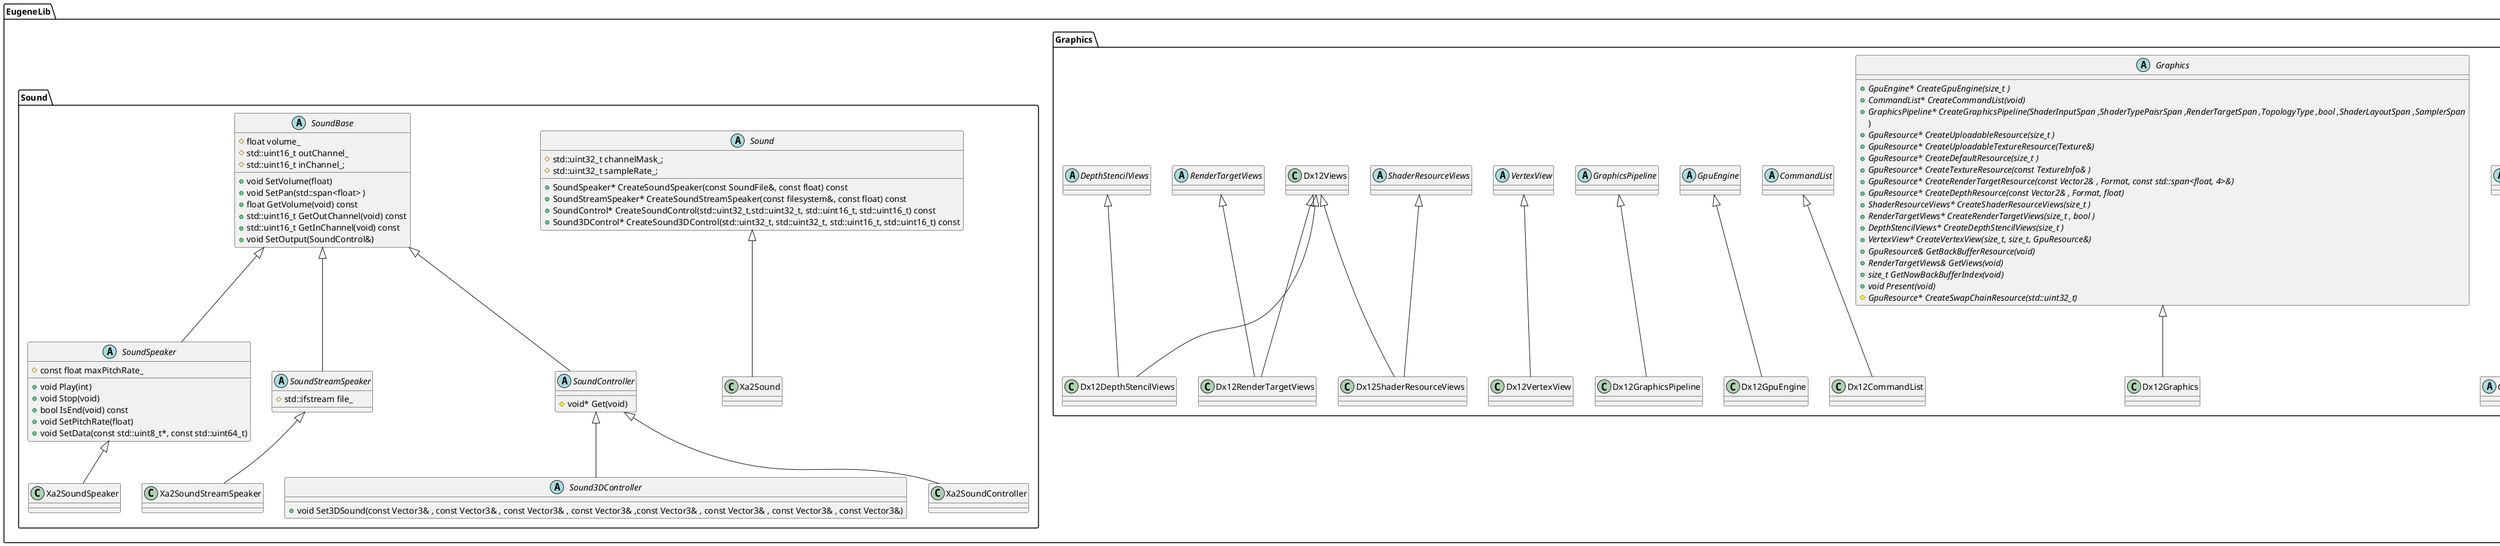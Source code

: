 @startuml ClassDiagram

namespace EugeneLib {

    namespace System {
        abstract class System
        {
            + {abstract} bool Update(void)
            +const Vector2& GetWindowSize(void)
            + {abstract} Graphics* CreateGraphics(GpuEngine*&) 
            # Vector2 windowSize_
            # std::u8string title_
        }

        class WindowsSystem
        {
            - KeyCodeTable codeTable_
        }

        System <|-- WindowsSystem

        enum PadID
        {
            UP
            DOWN
            LEFT
            RIGHT
            START
            BACK
            LEFT_THUMB
            RIGHT_THUMB
            LEFT_TRIGGER
            RIGHT_TRIGGER
            RESERVE_1
            RESERVE_2
            A
            B
            X
            Y
        }

        class Mouse
        {
            + std::bitset flags_
            + bool CheckFlag(Flags)
            + Vector2 pos
            + float wheel
        }

        class GamePad
        {
            + bool IsHit(PadID)
            + float rightTrigger_
            + float leftTrigger_
            + Vector2 leftThumb_
            + Vector2 rightThumb_
            + bitset<16> buttons_            
        }

        abstract class DynamicLibrary
        {
            + func* GetFunction(const string& functionName)
            # void* FindFunction(const string& functionName) const
        }

        class Dll
        {
            - HWND handle_
        }
        Dll --|> DynamicLibrary
    }

    namespace Graphics {
        abstract class Graphics
        {
            + {abstract} GpuEngine* CreateGpuEngine(size_t )
            + {abstract} CommandList* CreateCommandList(void) 
            + {abstract} GraphicsPipeline* CreateGraphicsPipeline(ShaderInputSpan ,ShaderTypePaisrSpan ,RenderTargetSpan ,TopologyType ,bool ,ShaderLayoutSpan ,SamplerSpan
            )
            + {abstract} GpuResource* CreateUploadableResource(size_t )
            + {abstract} GpuResource* CreateUploadableTextureResource(Texture&)
            + {abstract} GpuResource* CreateDefaultResource(size_t )
            + {abstract} GpuResource* CreateTextureResource(const TextureInfo& )
            + {abstract} GpuResource* CreateRenderTargetResource(const Vector2& , Format, const std::span<float, 4>&)   
            + {abstract} GpuResource* CreateDepthResource(const Vector2& , Format, float) 
            + {abstract} ShaderResourceViews* CreateShaderResourceViews(size_t )
            + {abstract} RenderTargetViews* CreateRenderTargetViews(size_t , bool )
            + {abstract} DepthStencilViews* CreateDepthStencilViews(size_t )
            + {abstract} VertexView* CreateVertexView(size_t, size_t, GpuResource&)
            + {abstract} GpuResource& GetBackBufferResource(void)
            + {abstract} RenderTargetViews& GetViews(void) 
            + {abstract} size_t GetNowBackBufferIndex(void) 
            + {abstract} void Present(void) 
            # {abstract} GpuResource* CreateSwapChainResource(std::uint32_t)

        }

        Graphics <|-- Dx12Graphics

        abstract class CommandList
        {

        }

        CommandList <|-- Dx12CommandList

        abstract class GpuEngine
        {

        }

        GpuEngine <|-- Dx12GpuEngine

        abstract class ImageResource
        {
            
        }

        abstract class BufferResource
        {
            
        }

        abstract class GpuResource
        {

        }

        abstract class ResourceBindLayout
        {

        }

        abstract class GraphicsPipeline
        {
            
        }

        GraphicsPipeline <|-- Dx12GraphicsPipeline

        abstract class VertexView
        {

        }

        VertexView <|-- Dx12VertexView

        abstract class ShaderResourceViews
        {

        }

        Dx12Views <|-- Dx12ShaderResourceViews
        ShaderResourceViews <|-- Dx12ShaderResourceViews

        abstract class RenderTargetViews
        {

        }

        Dx12Views <|-- Dx12RenderTargetViews
        RenderTargetViews <|-- Dx12RenderTargetViews

        abstract class DepthStencilViews
        {
            
        }

        Dx12Views <|-- Dx12DepthStencilViews
        DepthStencilViews <|-- Dx12DepthStencilViews
    }

        namespace Sound {
        abstract class Sound
        {
            +SoundSpeaker* CreateSoundSpeaker(const SoundFile&, const float) const
            +SoundStreamSpeaker* CreateSoundStreamSpeaker(const filesystem&, const float) const 
            +SoundControl* CreateSoundControl(std::uint32_t,std::uint32_t, std::uint16_t, std::uint16_t) const
            +Sound3DControl* CreateSound3DControl(std::uint32_t, std::uint32_t, std::uint16_t, std::uint16_t) const
            #std::uint32_t channelMask_;
		    #std::uint32_t sampleRate_;
        }
        


        abstract class SoundBase
        {
            +void SetVolume(float)
            +void SetPan(std::span<float> )
            +float GetVolume(void) const
            +std::uint16_t GetOutChannel(void) const
            +std::uint16_t GetInChannel(void) const
            +void SetOutput(SoundControl&) 
            # float volume_
            # std::uint16_t outChannel_
            # std::uint16_t inChannel_;
        }

        abstract class SoundSpeaker
        {
            +  void Play(int)
            + void Stop(void)
            +  bool IsEnd(void) const
            + void SetPitchRate(float)
            + void SetData(const std::uint8_t*, const std::uint64_t)  
            # const float maxPitchRate_
        }

        SoundBase <|-- SoundSpeaker

        abstract class SoundStreamSpeaker
        {
            #  std::ifstream file_
        }

        SoundBase <|-- SoundStreamSpeaker

        abstract class Sound3DController
        {
            + void Set3DSound(const Vector3& , const Vector3& , const Vector3& , const Vector3& ,const Vector3& , const Vector3& , const Vector3& , const Vector3&) 
        }

        abstract class SoundController
        {
            #  void* Get(void) 
        }

        SoundBase <|-- SoundController
        SoundController <|-- Sound3DController
        
        Sound <|-- Xa2Sound
        SoundSpeaker <|-- Xa2SoundSpeaker
        SoundStreamSpeaker <|-- Xa2SoundStreamSpeaker
        SoundController <|-- Xa2SoundController
    }
}
@enduml